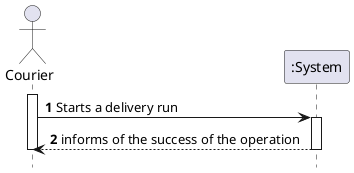 @startuml
autonumber
hide footbox

actor "Courier" as U

participant ":System" as SYST

activate U
U -> SYST : Starts a delivery run
activate SYST
SYST --> U : informs of the success of the operation
deactivate SYST



deactivate U

@enduml